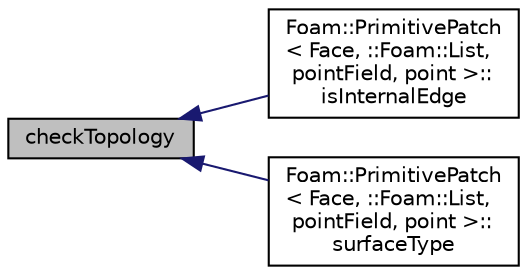 digraph "checkTopology"
{
  bgcolor="transparent";
  edge [fontname="Helvetica",fontsize="10",labelfontname="Helvetica",labelfontsize="10"];
  node [fontname="Helvetica",fontsize="10",shape=record];
  rankdir="LR";
  Node3237 [label="checkTopology",height=0.2,width=0.4,color="black", fillcolor="grey75", style="filled", fontcolor="black"];
  Node3237 -> Node3238 [dir="back",color="midnightblue",fontsize="10",style="solid",fontname="Helvetica"];
  Node3238 [label="Foam::PrimitivePatch\l\< Face, ::Foam::List,\l pointField, point \>::\lisInternalEdge",height=0.2,width=0.4,color="black",URL="$a28693.html#ac2458a175e66b555e443539d6c726e06",tooltip="Is internal edge? "];
  Node3237 -> Node3239 [dir="back",color="midnightblue",fontsize="10",style="solid",fontname="Helvetica"];
  Node3239 [label="Foam::PrimitivePatch\l\< Face, ::Foam::List,\l pointField, point \>::\lsurfaceType",height=0.2,width=0.4,color="black",URL="$a28693.html#a83142268ded0240e0ec13f89904a8ae3",tooltip="Calculate surface type formed by patch. "];
}
